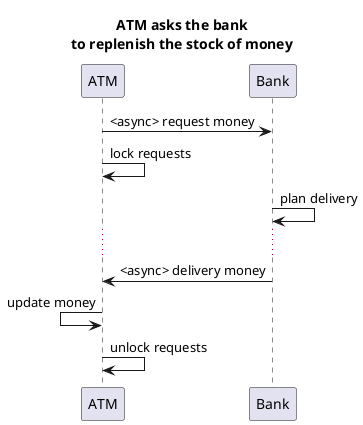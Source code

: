 @startuml

title ATM asks the bank\nto replenish the stock of money

ATM -> Bank: <async> request money
ATM -> ATM: lock requests
Bank -> Bank: plan delivery
...
ATM <- Bank: <async> delivery money
ATM <- ATM: update money
ATM -> ATM: unlock requests

@enduml